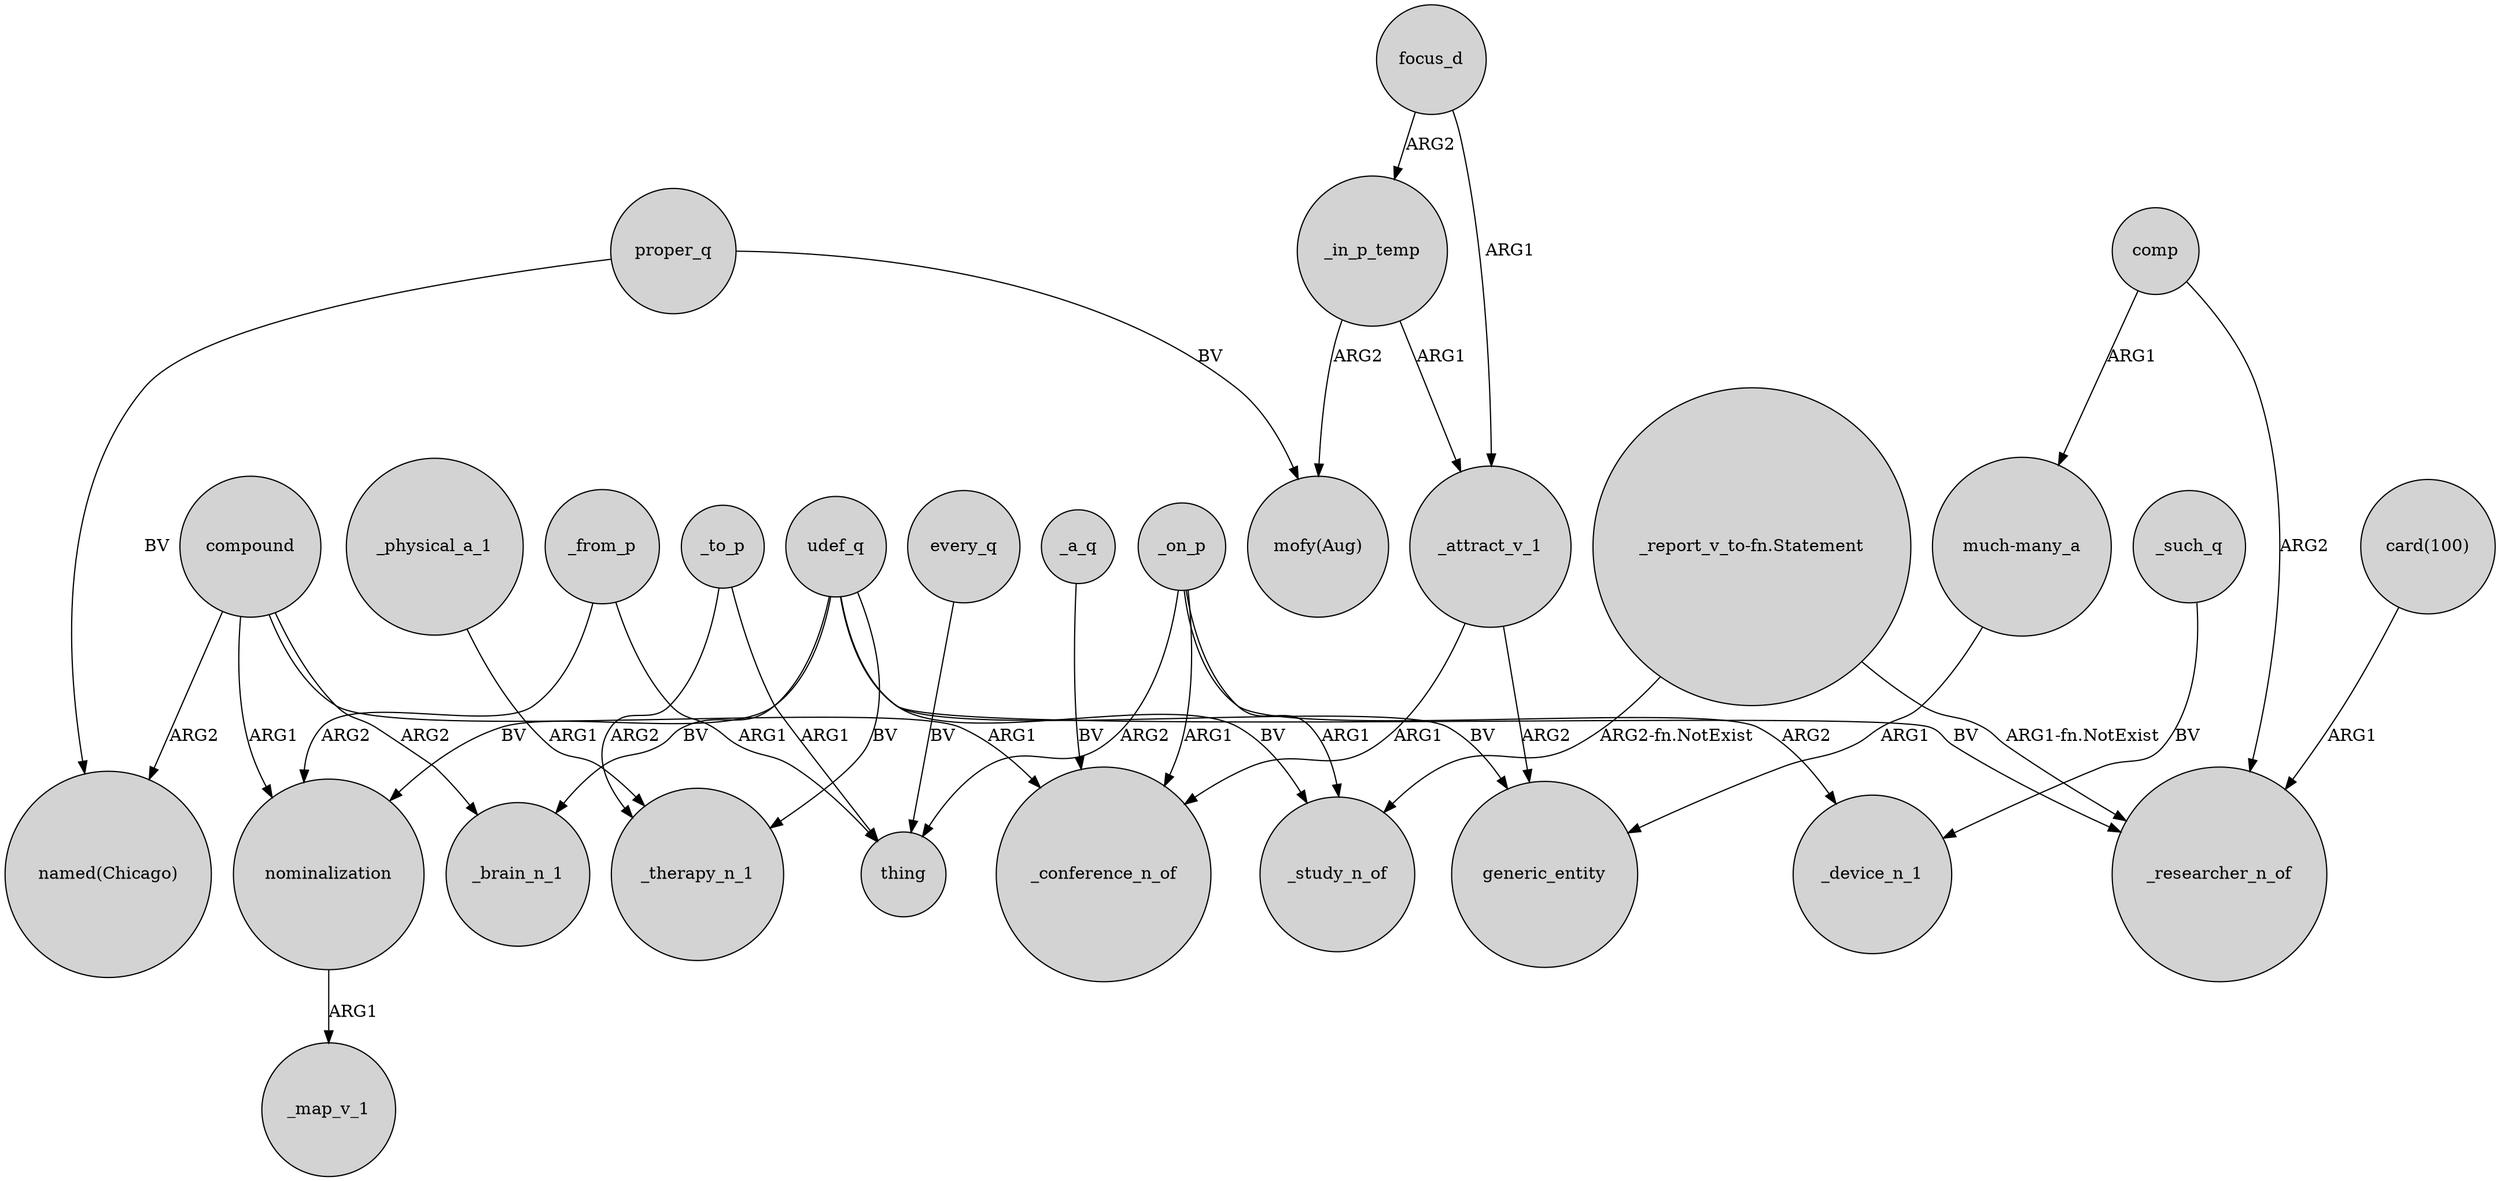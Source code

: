 digraph {
	node [shape=circle style=filled]
	compound -> _brain_n_1 [label=ARG2]
	focus_d -> _in_p_temp [label=ARG2]
	udef_q -> generic_entity [label=BV]
	_a_q -> _conference_n_of [label=BV]
	_attract_v_1 -> generic_entity [label=ARG2]
	"much-many_a" -> generic_entity [label=ARG1]
	compound -> _conference_n_of [label=ARG1]
	every_q -> thing [label=BV]
	_physical_a_1 -> _therapy_n_1 [label=ARG1]
	comp -> _researcher_n_of [label=ARG2]
	_to_p -> _therapy_n_1 [label=ARG2]
	_in_p_temp -> _attract_v_1 [label=ARG1]
	compound -> "named(Chicago)" [label=ARG2]
	_to_p -> thing [label=ARG1]
	_such_q -> _device_n_1 [label=BV]
	_attract_v_1 -> _conference_n_of [label=ARG1]
	_in_p_temp -> "mofy(Aug)" [label=ARG2]
	comp -> "much-many_a" [label=ARG1]
	udef_q -> _researcher_n_of [label=BV]
	udef_q -> _therapy_n_1 [label=BV]
	proper_q -> "mofy(Aug)" [label=BV]
	"_report_v_to-fn.Statement" -> _researcher_n_of [label="ARG1-fn.NotExist"]
	udef_q -> nominalization [label=BV]
	_from_p -> nominalization [label=ARG2]
	nominalization -> _map_v_1 [label=ARG1]
	_from_p -> thing [label=ARG1]
	_on_p -> _study_n_of [label=ARG1]
	focus_d -> _attract_v_1 [label=ARG1]
	udef_q -> _brain_n_1 [label=BV]
	_on_p -> _device_n_1 [label=ARG2]
	_on_p -> _conference_n_of [label=ARG1]
	udef_q -> _study_n_of [label=BV]
	compound -> nominalization [label=ARG1]
	proper_q -> "named(Chicago)" [label=BV]
	_on_p -> thing [label=ARG2]
	"card(100)" -> _researcher_n_of [label=ARG1]
	"_report_v_to-fn.Statement" -> _study_n_of [label="ARG2-fn.NotExist"]
}
